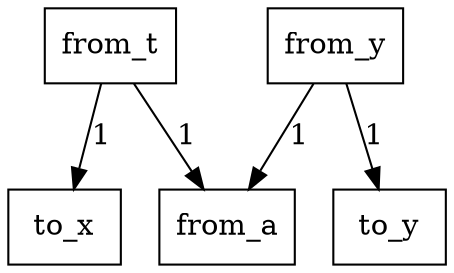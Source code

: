 digraph {
    graph [rankdir=TB
          ,bgcolor=transparent];
    node [shape=box
         ,fillcolor=white
         ,style=filled];
    0 [label=<from_a>];
    1 [label=<from_t>];
    2 [label=<from_y>];
    3 [label=<to_x>];
    4 [label=<to_y>];
    1 -> 0 [label=1];
    1 -> 3 [label=1];
    2 -> 0 [label=1];
    2 -> 4 [label=1];
}